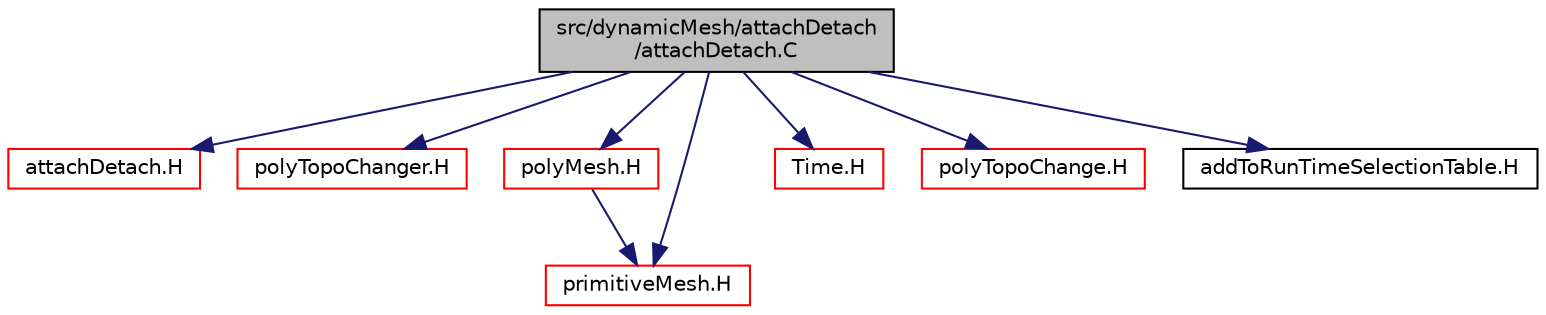 digraph "src/dynamicMesh/attachDetach/attachDetach.C"
{
  bgcolor="transparent";
  edge [fontname="Helvetica",fontsize="10",labelfontname="Helvetica",labelfontsize="10"];
  node [fontname="Helvetica",fontsize="10",shape=record];
  Node1 [label="src/dynamicMesh/attachDetach\l/attachDetach.C",height=0.2,width=0.4,color="black", fillcolor="grey75", style="filled", fontcolor="black"];
  Node1 -> Node2 [color="midnightblue",fontsize="10",style="solid",fontname="Helvetica"];
  Node2 [label="attachDetach.H",height=0.2,width=0.4,color="red",URL="$a04756.html"];
  Node1 -> Node3 [color="midnightblue",fontsize="10",style="solid",fontname="Helvetica"];
  Node3 [label="polyTopoChanger.H",height=0.2,width=0.4,color="red",URL="$a04911.html"];
  Node1 -> Node4 [color="midnightblue",fontsize="10",style="solid",fontname="Helvetica"];
  Node4 [label="polyMesh.H",height=0.2,width=0.4,color="red",URL="$a08631.html"];
  Node4 -> Node5 [color="midnightblue",fontsize="10",style="solid",fontname="Helvetica"];
  Node5 [label="primitiveMesh.H",height=0.2,width=0.4,color="red",URL="$a08715.html"];
  Node1 -> Node6 [color="midnightblue",fontsize="10",style="solid",fontname="Helvetica"];
  Node6 [label="Time.H",height=0.2,width=0.4,color="red",URL="$a07855.html"];
  Node1 -> Node5 [color="midnightblue",fontsize="10",style="solid",fontname="Helvetica"];
  Node1 -> Node7 [color="midnightblue",fontsize="10",style="solid",fontname="Helvetica"];
  Node7 [label="polyTopoChange.H",height=0.2,width=0.4,color="red",URL="$a04885.html"];
  Node1 -> Node8 [color="midnightblue",fontsize="10",style="solid",fontname="Helvetica"];
  Node8 [label="addToRunTimeSelectionTable.H",height=0.2,width=0.4,color="black",URL="$a07839.html",tooltip="Macros for easy insertion into run-time selection tables. "];
}
